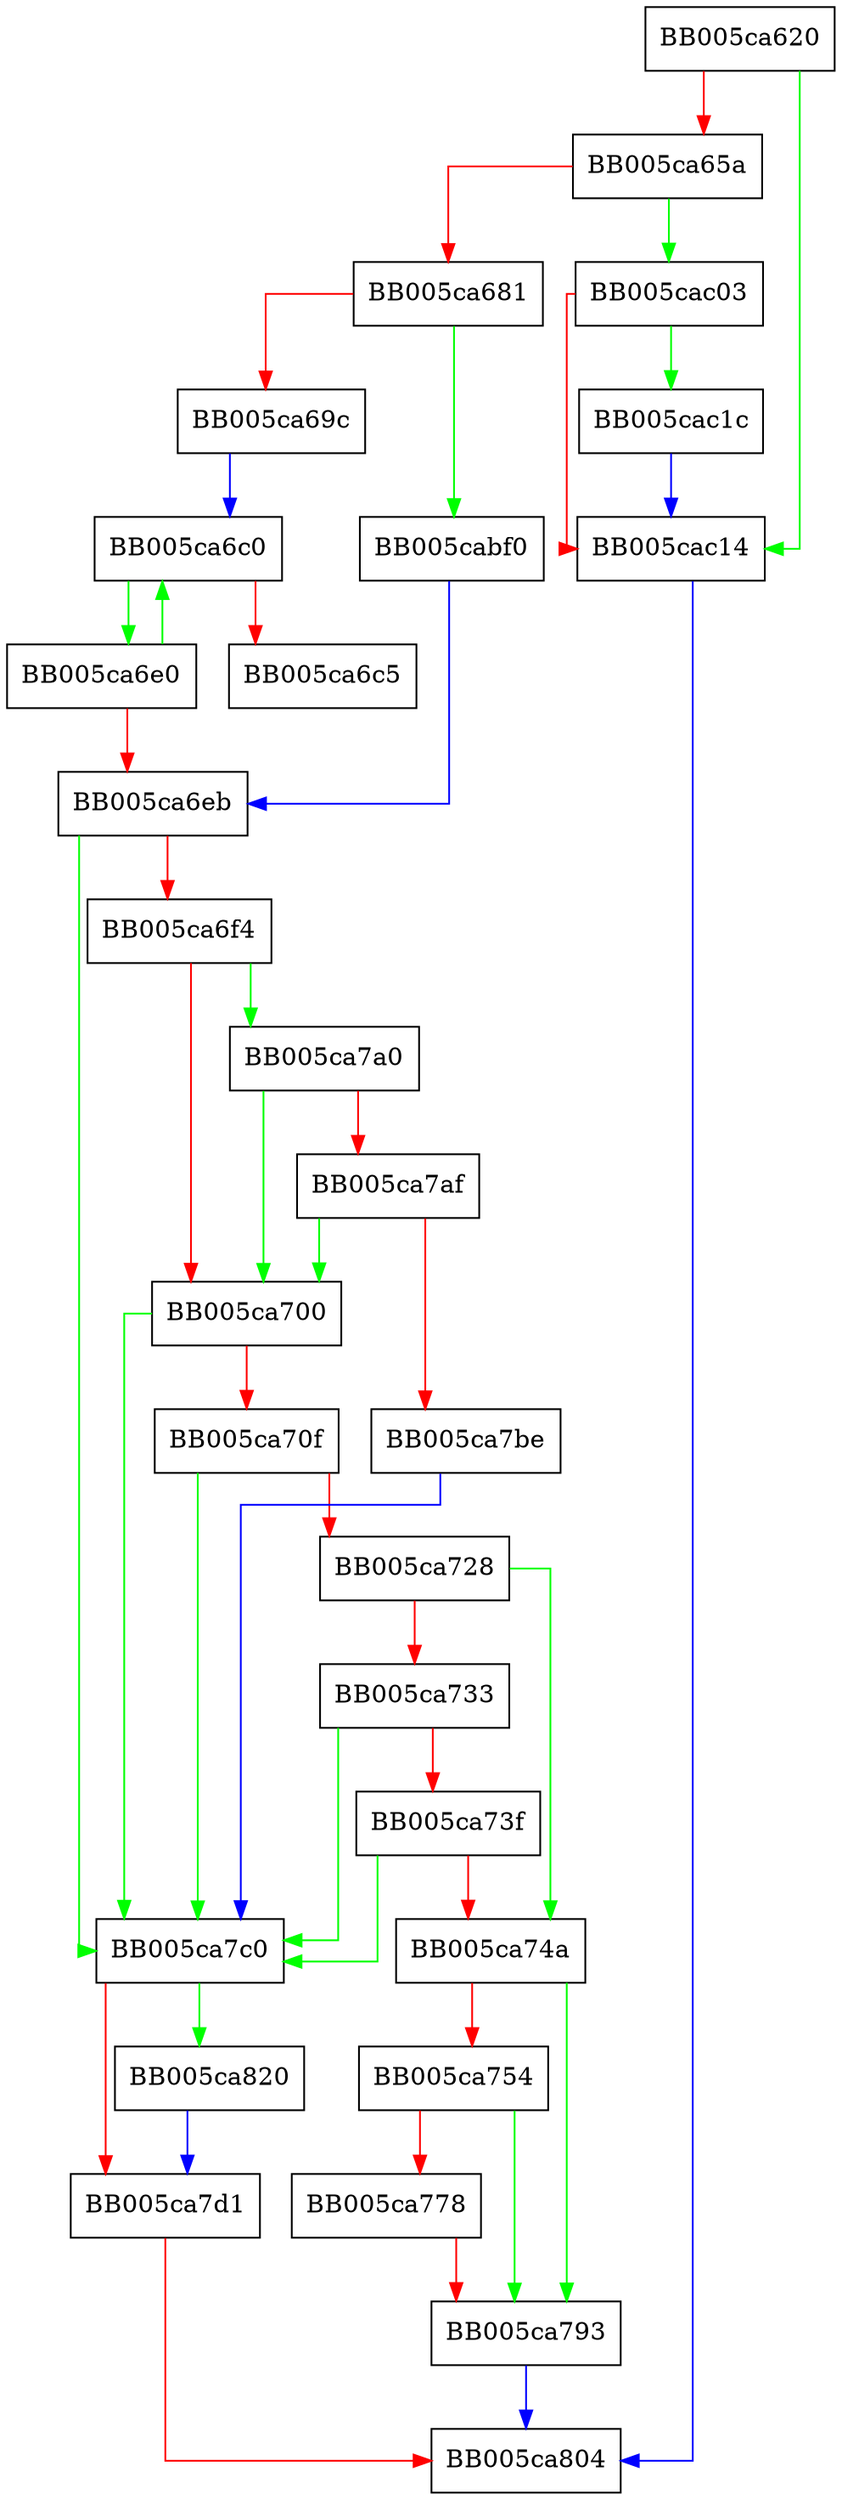 digraph keymgmt_from_algorithm {
  node [shape="box"];
  graph [splines=ortho];
  BB005ca620 -> BB005cac14 [color="green"];
  BB005ca620 -> BB005ca65a [color="red"];
  BB005ca65a -> BB005cac03 [color="green"];
  BB005ca65a -> BB005ca681 [color="red"];
  BB005ca681 -> BB005cabf0 [color="green"];
  BB005ca681 -> BB005ca69c [color="red"];
  BB005ca69c -> BB005ca6c0 [color="blue"];
  BB005ca6c0 -> BB005ca6e0 [color="green"];
  BB005ca6c0 -> BB005ca6c5 [color="red"];
  BB005ca6e0 -> BB005ca6c0 [color="green"];
  BB005ca6e0 -> BB005ca6eb [color="red"];
  BB005ca6eb -> BB005ca7c0 [color="green"];
  BB005ca6eb -> BB005ca6f4 [color="red"];
  BB005ca6f4 -> BB005ca7a0 [color="green"];
  BB005ca6f4 -> BB005ca700 [color="red"];
  BB005ca700 -> BB005ca7c0 [color="green"];
  BB005ca700 -> BB005ca70f [color="red"];
  BB005ca70f -> BB005ca7c0 [color="green"];
  BB005ca70f -> BB005ca728 [color="red"];
  BB005ca728 -> BB005ca74a [color="green"];
  BB005ca728 -> BB005ca733 [color="red"];
  BB005ca733 -> BB005ca7c0 [color="green"];
  BB005ca733 -> BB005ca73f [color="red"];
  BB005ca73f -> BB005ca7c0 [color="green"];
  BB005ca73f -> BB005ca74a [color="red"];
  BB005ca74a -> BB005ca793 [color="green"];
  BB005ca74a -> BB005ca754 [color="red"];
  BB005ca754 -> BB005ca793 [color="green"];
  BB005ca754 -> BB005ca778 [color="red"];
  BB005ca778 -> BB005ca793 [color="red"];
  BB005ca793 -> BB005ca804 [color="blue"];
  BB005ca7a0 -> BB005ca700 [color="green"];
  BB005ca7a0 -> BB005ca7af [color="red"];
  BB005ca7af -> BB005ca700 [color="green"];
  BB005ca7af -> BB005ca7be [color="red"];
  BB005ca7be -> BB005ca7c0 [color="blue"];
  BB005ca7c0 -> BB005ca820 [color="green"];
  BB005ca7c0 -> BB005ca7d1 [color="red"];
  BB005ca7d1 -> BB005ca804 [color="red"];
  BB005ca820 -> BB005ca7d1 [color="blue"];
  BB005cabf0 -> BB005ca6eb [color="blue"];
  BB005cac03 -> BB005cac1c [color="green"];
  BB005cac03 -> BB005cac14 [color="red"];
  BB005cac14 -> BB005ca804 [color="blue"];
  BB005cac1c -> BB005cac14 [color="blue"];
}